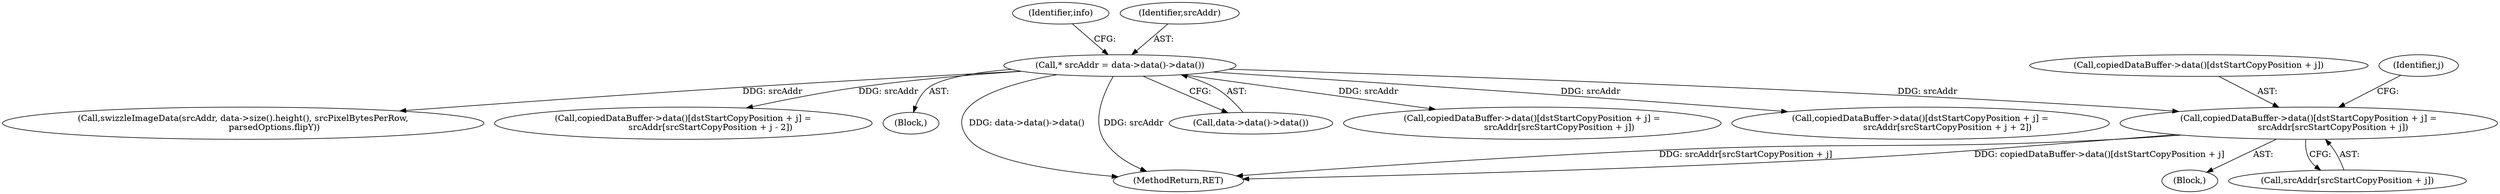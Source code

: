 digraph "0_Chrome_d59a4441697f6253e7dc3f7ae5caad6e5fd2c778@pointer" {
"1000421" [label="(Call,copiedDataBuffer->data()[dstStartCopyPosition + j] =\n                  srcAddr[srcStartCopyPosition + j])"];
"1000140" [label="(Call,* srcAddr = data->data()->data())"];
"1000408" [label="(Call,copiedDataBuffer->data()[dstStartCopyPosition + j] =\n                    srcAddr[srcStartCopyPosition + j])"];
"1000374" [label="(Call,copiedDataBuffer->data()[dstStartCopyPosition + j] =\n                    srcAddr[srcStartCopyPosition + j + 2])"];
"1000145" [label="(Identifier,info)"];
"1000179" [label="(Call,swizzleImageData(srcAddr, data->size().height(), srcPixelBytesPerRow,\n                       parsedOptions.flipY))"];
"1000394" [label="(Call,copiedDataBuffer->data()[dstStartCopyPosition + j] =\n                    srcAddr[srcStartCopyPosition + j - 2])"];
"1000138" [label="(Block,)"];
"1000141" [label="(Identifier,srcAddr)"];
"1000427" [label="(Call,srcAddr[srcStartCopyPosition + j])"];
"1000422" [label="(Call,copiedDataBuffer->data()[dstStartCopyPosition + j])"];
"1000594" [label="(MethodReturn,RET)"];
"1000421" [label="(Call,copiedDataBuffer->data()[dstStartCopyPosition + j] =\n                  srcAddr[srcStartCopyPosition + j])"];
"1000140" [label="(Call,* srcAddr = data->data()->data())"];
"1000361" [label="(Identifier,j)"];
"1000420" [label="(Block,)"];
"1000142" [label="(Call,data->data()->data())"];
"1000421" -> "1000420"  [label="AST: "];
"1000421" -> "1000427"  [label="CFG: "];
"1000422" -> "1000421"  [label="AST: "];
"1000427" -> "1000421"  [label="AST: "];
"1000361" -> "1000421"  [label="CFG: "];
"1000421" -> "1000594"  [label="DDG: srcAddr[srcStartCopyPosition + j]"];
"1000421" -> "1000594"  [label="DDG: copiedDataBuffer->data()[dstStartCopyPosition + j]"];
"1000140" -> "1000421"  [label="DDG: srcAddr"];
"1000140" -> "1000138"  [label="AST: "];
"1000140" -> "1000142"  [label="CFG: "];
"1000141" -> "1000140"  [label="AST: "];
"1000142" -> "1000140"  [label="AST: "];
"1000145" -> "1000140"  [label="CFG: "];
"1000140" -> "1000594"  [label="DDG: data->data()->data()"];
"1000140" -> "1000594"  [label="DDG: srcAddr"];
"1000140" -> "1000179"  [label="DDG: srcAddr"];
"1000140" -> "1000374"  [label="DDG: srcAddr"];
"1000140" -> "1000394"  [label="DDG: srcAddr"];
"1000140" -> "1000408"  [label="DDG: srcAddr"];
}

